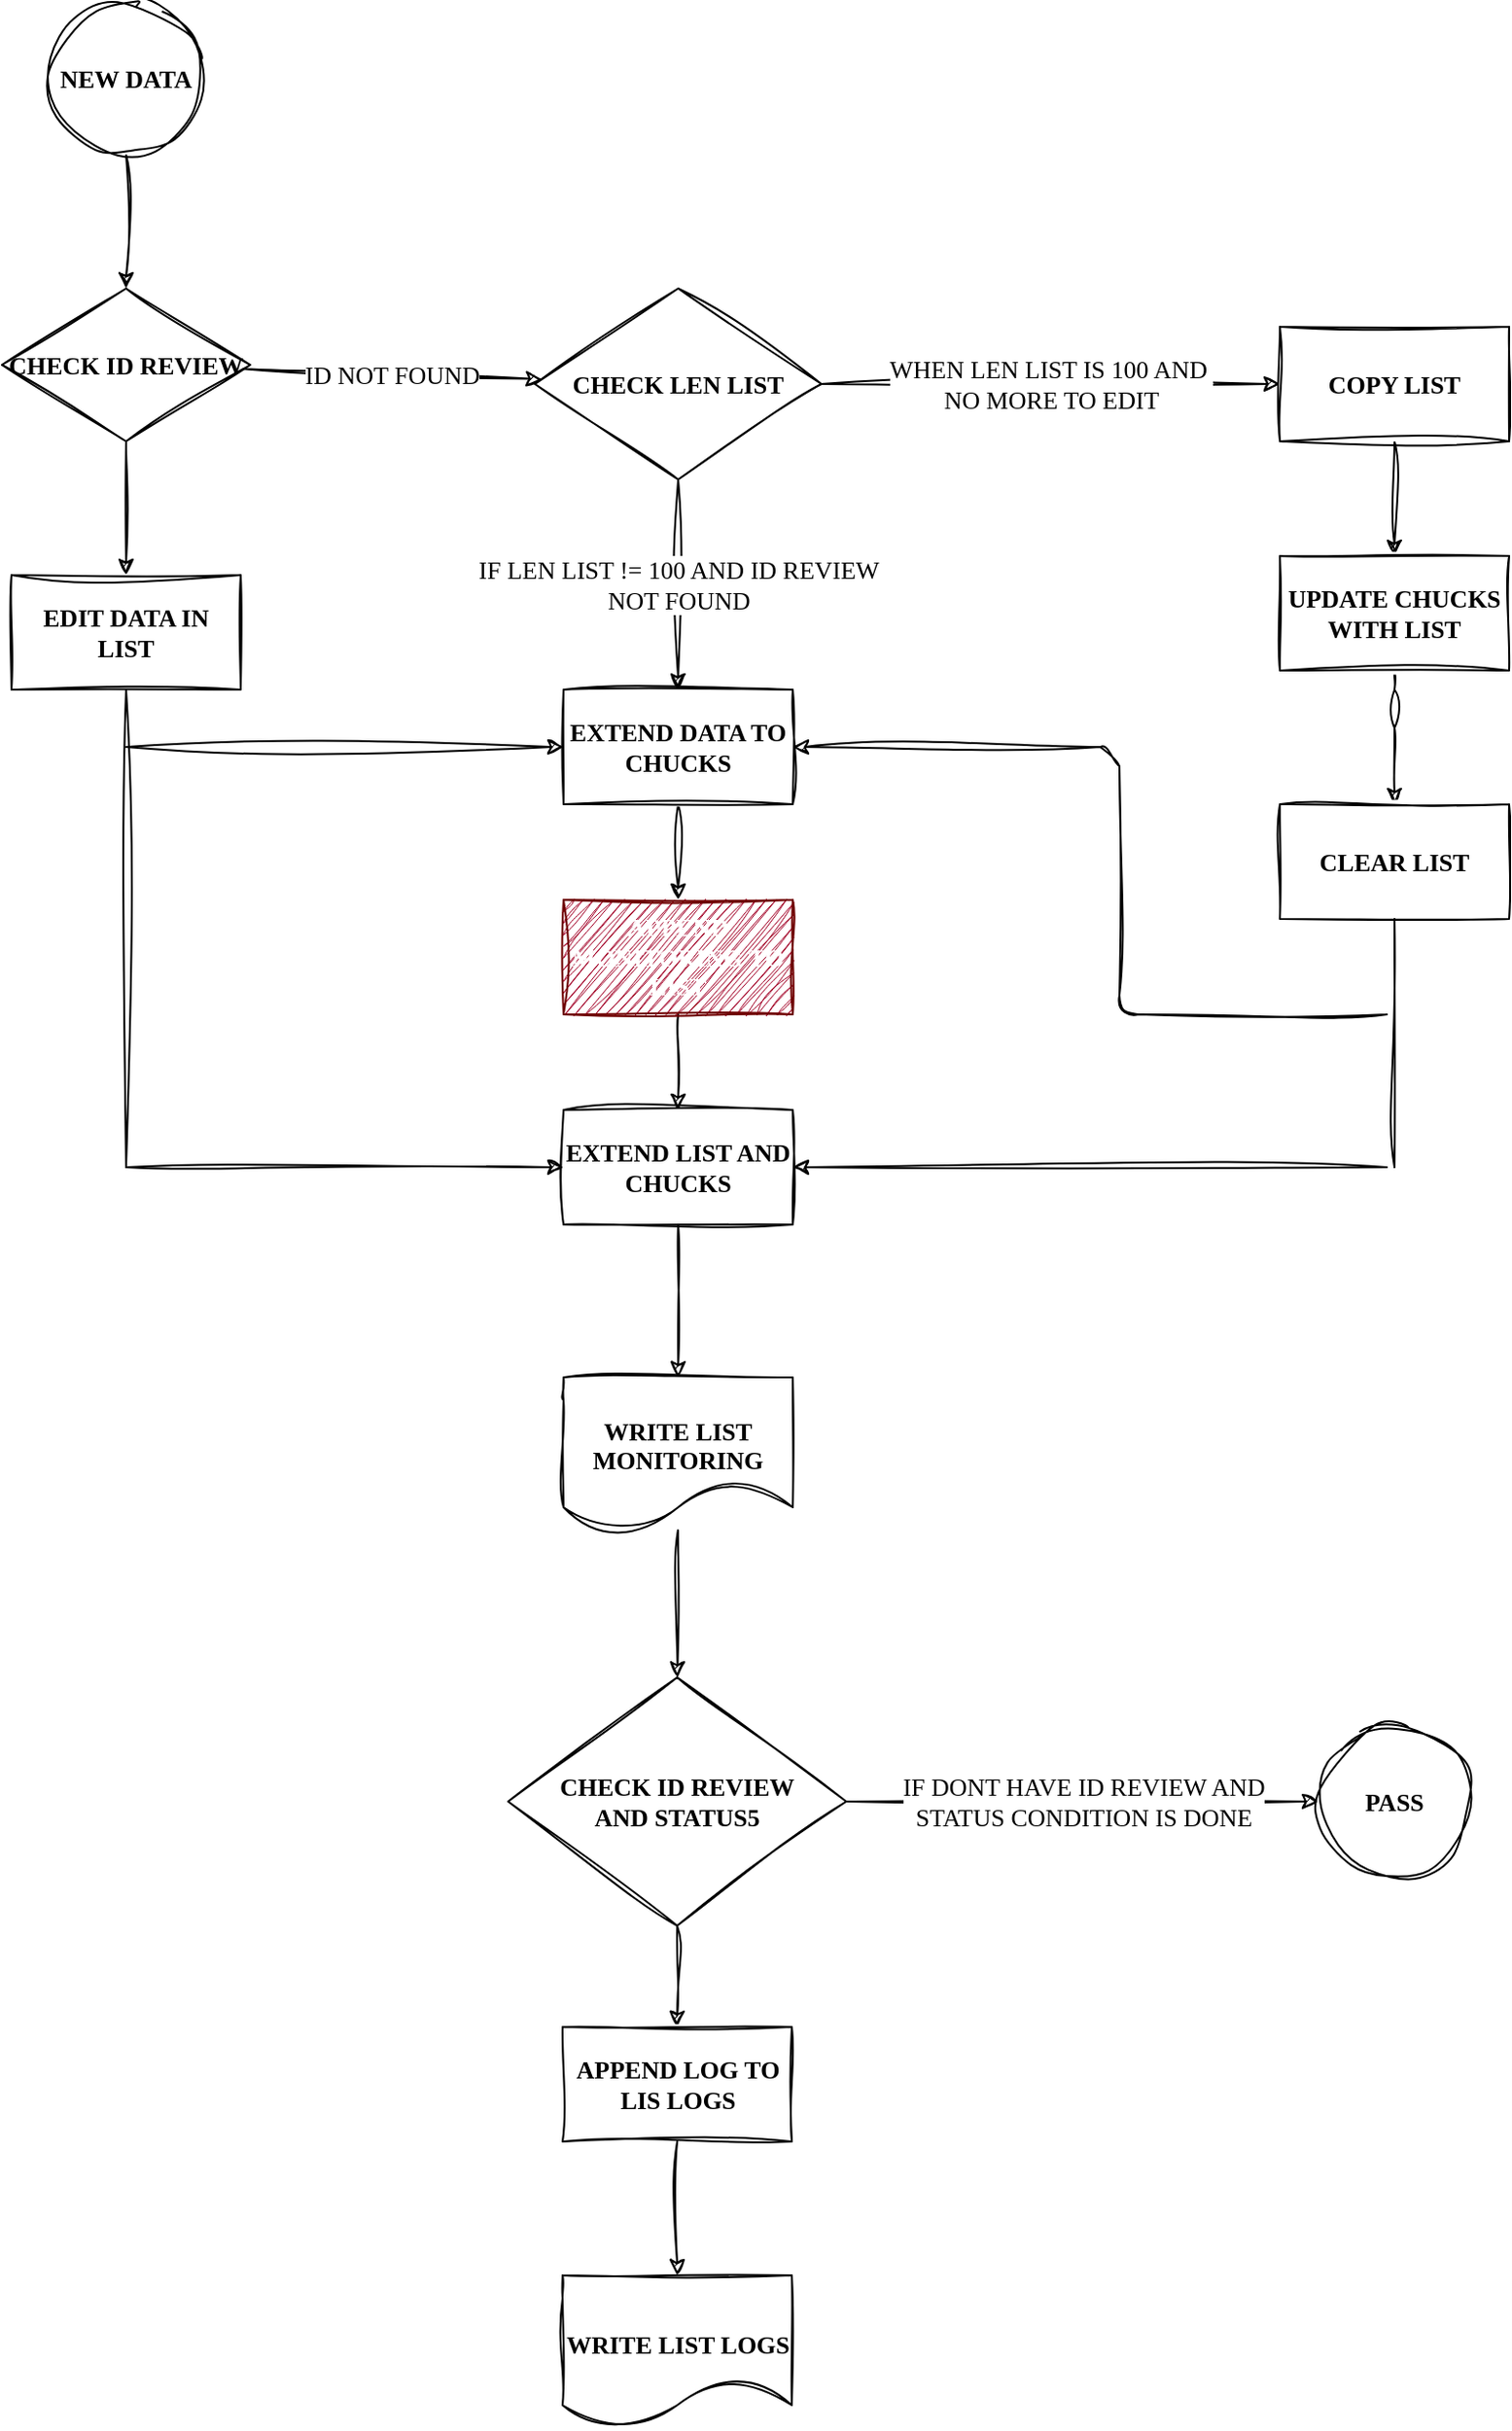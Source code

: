 <mxfile>
    <diagram id="WjemZnvchR6bVRmLn46E" name="Page-1">
        <mxGraphModel dx="866" dy="1151" grid="1" gridSize="10" guides="1" tooltips="1" connect="1" arrows="1" fold="1" page="1" pageScale="1" pageWidth="1100" pageHeight="1700" math="0" shadow="0">
            <root>
                <mxCell id="0"/>
                <mxCell id="1" parent="0"/>
                <mxCell id="9" value="" style="edgeStyle=none;sketch=1;hachureGap=4;jiggle=2;curveFitting=1;html=1;fontFamily=Verdana;fontSize=13;" edge="1" parent="1" source="7" target="8">
                    <mxGeometry relative="1" as="geometry"/>
                </mxCell>
                <mxCell id="7" value="NEW DATA" style="ellipse;whiteSpace=wrap;html=1;aspect=fixed;sketch=1;hachureGap=4;jiggle=2;curveFitting=1;fontFamily=Verdana;fontSize=13;fontStyle=1" vertex="1" parent="1">
                    <mxGeometry x="240" y="110" width="80" height="80" as="geometry"/>
                </mxCell>
                <mxCell id="11" value="ID NOT FOUND" style="edgeStyle=none;sketch=1;hachureGap=4;jiggle=2;curveFitting=1;html=1;fontFamily=Verdana;fontSize=13;" edge="1" parent="1" source="8" target="10">
                    <mxGeometry relative="1" as="geometry"/>
                </mxCell>
                <mxCell id="32" value="" style="edgeStyle=none;sketch=1;hachureGap=4;jiggle=2;curveFitting=1;html=1;fontFamily=Verdana;fontSize=13;" edge="1" parent="1" source="8" target="31">
                    <mxGeometry relative="1" as="geometry"/>
                </mxCell>
                <mxCell id="8" value="CHECK ID REVIEW" style="rhombus;whiteSpace=wrap;html=1;fontSize=13;fontFamily=Verdana;sketch=1;hachureGap=4;jiggle=2;curveFitting=1;fontStyle=1;fontSource=https%3A%2F%2Ffonts.googleapis.com%2Fcss%3Ffamily%3DArchitects%2BDaughter;" vertex="1" parent="1">
                    <mxGeometry x="215" y="260" width="130" height="80" as="geometry"/>
                </mxCell>
                <mxCell id="13" value="WHEN LEN LIST IS 100 AND&amp;nbsp;&lt;br&gt;NO MORE TO EDIT" style="edgeStyle=none;sketch=1;hachureGap=4;jiggle=2;curveFitting=1;html=1;fontFamily=Verdana;fontSize=13;" edge="1" parent="1" source="10" target="12">
                    <mxGeometry relative="1" as="geometry"/>
                </mxCell>
                <mxCell id="15" value="IF LEN LIST != 100 AND ID REVIEW &lt;br&gt;NOT FOUND" style="edgeStyle=none;sketch=1;hachureGap=4;jiggle=2;curveFitting=1;html=1;fontFamily=Verdana;fontSize=13;" edge="1" parent="1" source="10" target="14">
                    <mxGeometry relative="1" as="geometry"/>
                </mxCell>
                <mxCell id="10" value="CHECK LEN LIST" style="rhombus;whiteSpace=wrap;html=1;fontSize=13;fontFamily=Verdana;sketch=1;hachureGap=4;jiggle=2;curveFitting=1;fontStyle=1;fontSource=https%3A%2F%2Ffonts.googleapis.com%2Fcss%3Ffamily%3DArchitects%2BDaughter;" vertex="1" parent="1">
                    <mxGeometry x="494" y="260" width="150" height="100" as="geometry"/>
                </mxCell>
                <mxCell id="27" value="" style="edgeStyle=none;sketch=1;hachureGap=4;jiggle=2;curveFitting=1;html=1;fontFamily=Verdana;fontSize=13;" edge="1" parent="1" source="12" target="26">
                    <mxGeometry relative="1" as="geometry"/>
                </mxCell>
                <mxCell id="12" value="COPY LIST" style="whiteSpace=wrap;html=1;fontSize=13;fontFamily=Verdana;sketch=1;hachureGap=4;jiggle=2;curveFitting=1;fontStyle=1;fontSource=https%3A%2F%2Ffonts.googleapis.com%2Fcss%3Ffamily%3DArchitects%2BDaughter;" vertex="1" parent="1">
                    <mxGeometry x="884" y="280" width="120" height="60" as="geometry"/>
                </mxCell>
                <mxCell id="17" value="" style="edgeStyle=none;sketch=1;hachureGap=4;jiggle=2;curveFitting=1;html=1;fontFamily=Verdana;fontSize=13;" edge="1" parent="1" source="14" target="16">
                    <mxGeometry relative="1" as="geometry"/>
                </mxCell>
                <mxCell id="14" value="EXTEND DATA TO CHUCKS" style="whiteSpace=wrap;html=1;fontSize=13;fontFamily=Verdana;sketch=1;hachureGap=4;jiggle=2;curveFitting=1;fontStyle=1;fontSource=https%3A%2F%2Ffonts.googleapis.com%2Fcss%3Ffamily%3DArchitects%2BDaughter;" vertex="1" parent="1">
                    <mxGeometry x="509" y="470" width="120" height="60" as="geometry"/>
                </mxCell>
                <mxCell id="19" value="" style="edgeStyle=none;sketch=1;hachureGap=4;jiggle=2;curveFitting=1;html=1;fontFamily=Verdana;fontSize=13;" edge="1" parent="1" source="16" target="18">
                    <mxGeometry relative="1" as="geometry"/>
                </mxCell>
                <mxCell id="16" value="APPEND&lt;br&gt;MONITORING TO LIST" style="whiteSpace=wrap;html=1;fontSize=13;fontFamily=Verdana;sketch=1;hachureGap=4;jiggle=2;curveFitting=1;fontStyle=1;fontSource=https%3A%2F%2Ffonts.googleapis.com%2Fcss%3Ffamily%3DArchitects%2BDaughter;fillColor=#a20025;fontColor=#ffffff;strokeColor=#6F0000;" vertex="1" parent="1">
                    <mxGeometry x="509" y="580" width="120" height="60" as="geometry"/>
                </mxCell>
                <mxCell id="21" value="" style="edgeStyle=none;sketch=1;hachureGap=4;jiggle=2;curveFitting=1;html=1;fontFamily=Verdana;fontSize=13;" edge="1" parent="1" source="18" target="20">
                    <mxGeometry relative="1" as="geometry"/>
                </mxCell>
                <mxCell id="18" value="&lt;font style=&quot;font-size: 13px;&quot;&gt;EXTEND LIST AND CHUCKS&lt;/font&gt;" style="whiteSpace=wrap;html=1;fontSize=13;fontFamily=Verdana;sketch=1;hachureGap=4;jiggle=2;curveFitting=1;fontStyle=1;fontSource=https%3A%2F%2Ffonts.googleapis.com%2Fcss%3Ffamily%3DArchitects%2BDaughter;" vertex="1" parent="1">
                    <mxGeometry x="509" y="690" width="120" height="60" as="geometry"/>
                </mxCell>
                <mxCell id="23" value="" style="edgeStyle=none;sketch=1;hachureGap=4;jiggle=2;curveFitting=1;html=1;fontFamily=Verdana;fontSize=13;" edge="1" parent="1" source="20" target="22">
                    <mxGeometry relative="1" as="geometry"/>
                </mxCell>
                <mxCell id="20" value="&lt;br&gt;WRITE LIST MONITORING" style="shape=document;whiteSpace=wrap;html=1;boundedLbl=1;fontSize=13;fontFamily=Verdana;sketch=1;hachureGap=4;jiggle=2;curveFitting=1;fontStyle=1;fontSource=https%3A%2F%2Ffonts.googleapis.com%2Fcss%3Ffamily%3DArchitects%2BDaughter;" vertex="1" parent="1">
                    <mxGeometry x="509" y="830" width="120" height="80" as="geometry"/>
                </mxCell>
                <mxCell id="25" value="IF DONT HAVE ID REVIEW AND&lt;br&gt;STATUS CONDITION IS DONE" style="edgeStyle=none;sketch=1;hachureGap=4;jiggle=2;curveFitting=1;html=1;fontFamily=Verdana;fontSize=13;" edge="1" parent="1" source="22" target="24">
                    <mxGeometry relative="1" as="geometry"/>
                </mxCell>
                <mxCell id="41" value="" style="edgeStyle=none;sketch=1;hachureGap=4;jiggle=2;curveFitting=1;html=1;fontFamily=Verdana;fontSize=13;" edge="1" parent="1" source="22" target="40">
                    <mxGeometry relative="1" as="geometry"/>
                </mxCell>
                <mxCell id="22" value="CHECK ID REVIEW &lt;br&gt;AND STATUS5" style="rhombus;whiteSpace=wrap;html=1;fontSize=13;fontFamily=Verdana;sketch=1;hachureGap=4;jiggle=2;curveFitting=1;fontStyle=1;fontSource=https%3A%2F%2Ffonts.googleapis.com%2Fcss%3Ffamily%3DArchitects%2BDaughter;" vertex="1" parent="1">
                    <mxGeometry x="480" y="987" width="177" height="130" as="geometry"/>
                </mxCell>
                <mxCell id="24" value="PASS" style="ellipse;whiteSpace=wrap;html=1;fontSize=13;fontFamily=Verdana;sketch=1;hachureGap=4;jiggle=2;curveFitting=1;fontStyle=1;fontSource=https%3A%2F%2Ffonts.googleapis.com%2Fcss%3Ffamily%3DArchitects%2BDaughter;" vertex="1" parent="1">
                    <mxGeometry x="904" y="1012" width="80" height="80" as="geometry"/>
                </mxCell>
                <mxCell id="29" value="" style="edgeStyle=none;sketch=1;hachureGap=4;jiggle=2;curveFitting=1;html=1;fontFamily=Verdana;fontSize=13;" edge="1" parent="1" source="26" target="28">
                    <mxGeometry relative="1" as="geometry">
                        <Array as="points">
                            <mxPoint x="944" y="480"/>
                        </Array>
                    </mxGeometry>
                </mxCell>
                <mxCell id="26" value="UPDATE CHUCKS WITH LIST" style="whiteSpace=wrap;html=1;fontSize=13;fontFamily=Verdana;sketch=1;hachureGap=4;jiggle=2;curveFitting=1;fontStyle=1;fontSource=https%3A%2F%2Ffonts.googleapis.com%2Fcss%3Ffamily%3DArchitects%2BDaughter;" vertex="1" parent="1">
                    <mxGeometry x="884" y="400" width="120" height="60" as="geometry"/>
                </mxCell>
                <mxCell id="28" value="CLEAR LIST" style="whiteSpace=wrap;html=1;fontSize=13;fontFamily=Verdana;sketch=1;hachureGap=4;jiggle=2;curveFitting=1;fontStyle=1;fontSource=https%3A%2F%2Ffonts.googleapis.com%2Fcss%3Ffamily%3DArchitects%2BDaughter;" vertex="1" parent="1">
                    <mxGeometry x="884" y="530" width="120" height="60" as="geometry"/>
                </mxCell>
                <mxCell id="31" value="EDIT DATA IN LIST" style="whiteSpace=wrap;html=1;fontSize=13;fontFamily=Verdana;sketch=1;hachureGap=4;jiggle=2;curveFitting=1;fontStyle=1;fontSource=https%3A%2F%2Ffonts.googleapis.com%2Fcss%3Ffamily%3DArchitects%2BDaughter;" vertex="1" parent="1">
                    <mxGeometry x="220" y="410" width="120" height="60" as="geometry"/>
                </mxCell>
                <mxCell id="33" value="" style="endArrow=none;html=1;sketch=1;hachureGap=4;jiggle=2;curveFitting=1;fontFamily=Verdana;fontSize=13;exitX=0.5;exitY=1;exitDx=0;exitDy=0;" edge="1" parent="1" source="31">
                    <mxGeometry width="50" height="50" relative="1" as="geometry">
                        <mxPoint x="590" y="720" as="sourcePoint"/>
                        <mxPoint x="280" y="720" as="targetPoint"/>
                    </mxGeometry>
                </mxCell>
                <mxCell id="35" value="" style="endArrow=classic;html=1;sketch=1;hachureGap=4;jiggle=2;curveFitting=1;fontFamily=Verdana;fontSize=13;entryX=0;entryY=0.5;entryDx=0;entryDy=0;" edge="1" parent="1" target="18">
                    <mxGeometry width="50" height="50" relative="1" as="geometry">
                        <mxPoint x="280" y="720" as="sourcePoint"/>
                        <mxPoint x="510" y="760" as="targetPoint"/>
                    </mxGeometry>
                </mxCell>
                <mxCell id="36" value="" style="endArrow=classic;html=1;sketch=1;hachureGap=4;jiggle=2;curveFitting=1;fontFamily=Verdana;fontSize=13;" edge="1" parent="1" target="14">
                    <mxGeometry width="50" height="50" relative="1" as="geometry">
                        <mxPoint x="280" y="500" as="sourcePoint"/>
                        <mxPoint x="410" y="510" as="targetPoint"/>
                    </mxGeometry>
                </mxCell>
                <mxCell id="37" value="" style="endArrow=none;html=1;sketch=1;hachureGap=4;jiggle=2;curveFitting=1;fontFamily=Verdana;fontSize=13;entryX=0.5;entryY=1;entryDx=0;entryDy=0;" edge="1" parent="1" target="28">
                    <mxGeometry width="50" height="50" relative="1" as="geometry">
                        <mxPoint x="944" y="720" as="sourcePoint"/>
                        <mxPoint x="740" y="510" as="targetPoint"/>
                    </mxGeometry>
                </mxCell>
                <mxCell id="38" value="" style="endArrow=classic;html=1;sketch=1;hachureGap=4;jiggle=2;curveFitting=1;fontFamily=Verdana;fontSize=13;entryX=1;entryY=0.5;entryDx=0;entryDy=0;" edge="1" parent="1" target="18">
                    <mxGeometry width="50" height="50" relative="1" as="geometry">
                        <mxPoint x="940" y="720" as="sourcePoint"/>
                        <mxPoint x="740" y="510" as="targetPoint"/>
                    </mxGeometry>
                </mxCell>
                <mxCell id="39" value="" style="endArrow=classic;html=1;sketch=1;hachureGap=4;jiggle=2;curveFitting=1;fontFamily=Verdana;fontSize=13;entryX=1;entryY=0.5;entryDx=0;entryDy=0;" edge="1" parent="1" target="14">
                    <mxGeometry width="50" height="50" relative="1" as="geometry">
                        <mxPoint x="940" y="640" as="sourcePoint"/>
                        <mxPoint x="560" y="480" as="targetPoint"/>
                        <Array as="points">
                            <mxPoint x="800" y="640"/>
                            <mxPoint x="800" y="500"/>
                        </Array>
                    </mxGeometry>
                </mxCell>
                <mxCell id="43" value="" style="edgeStyle=none;sketch=1;hachureGap=4;jiggle=2;curveFitting=1;html=1;fontFamily=Verdana;fontSize=13;" edge="1" parent="1" source="40" target="42">
                    <mxGeometry relative="1" as="geometry"/>
                </mxCell>
                <mxCell id="40" value="APPEND LOG TO LIS LOGS" style="whiteSpace=wrap;html=1;fontSize=13;fontFamily=Verdana;sketch=1;hachureGap=4;jiggle=2;curveFitting=1;fontStyle=1;fontSource=https%3A%2F%2Ffonts.googleapis.com%2Fcss%3Ffamily%3DArchitects%2BDaughter;" vertex="1" parent="1">
                    <mxGeometry x="508.5" y="1170" width="120" height="60" as="geometry"/>
                </mxCell>
                <mxCell id="42" value="&lt;br&gt;WRITE LIST LOGS" style="shape=document;whiteSpace=wrap;html=1;boundedLbl=1;fontSize=13;fontFamily=Verdana;sketch=1;hachureGap=4;jiggle=2;curveFitting=1;fontStyle=1;fontSource=https%3A%2F%2Ffonts.googleapis.com%2Fcss%3Ffamily%3DArchitects%2BDaughter;" vertex="1" parent="1">
                    <mxGeometry x="508.5" y="1300" width="120" height="80" as="geometry"/>
                </mxCell>
            </root>
        </mxGraphModel>
    </diagram>
</mxfile>